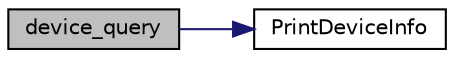 digraph "device_query"
{
 // INTERACTIVE_SVG=YES
 // LATEX_PDF_SIZE
  edge [fontname="Helvetica",fontsize="10",labelfontname="Helvetica",labelfontsize="10"];
  node [fontname="Helvetica",fontsize="10",shape=record];
  rankdir="LR";
  Node1 [label="device_query",height=0.2,width=0.4,color="black", fillcolor="grey75", style="filled", fontcolor="black",tooltip=" "];
  Node1 -> Node2 [color="midnightblue",fontsize="10",style="solid"];
  Node2 [label="PrintDeviceInfo",height=0.2,width=0.4,color="black", fillcolor="white", style="filled",URL="$main_8cpp.html#af779df65b45927d9fb2e79db96f9864b",tooltip=" "];
}
